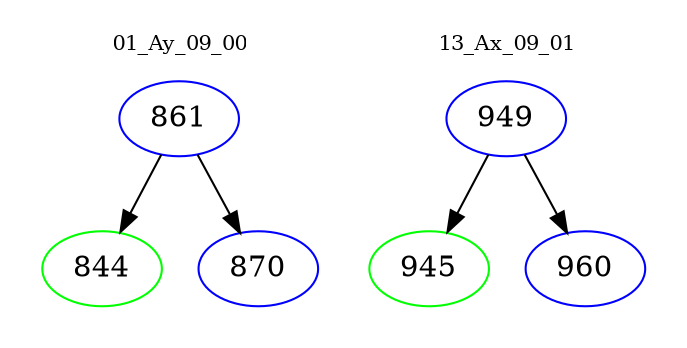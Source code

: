 digraph{
subgraph cluster_0 {
color = white
label = "01_Ay_09_00";
fontsize=10;
T0_861 [label="861", color="blue"]
T0_861 -> T0_844 [color="black"]
T0_844 [label="844", color="green"]
T0_861 -> T0_870 [color="black"]
T0_870 [label="870", color="blue"]
}
subgraph cluster_1 {
color = white
label = "13_Ax_09_01";
fontsize=10;
T1_949 [label="949", color="blue"]
T1_949 -> T1_945 [color="black"]
T1_945 [label="945", color="green"]
T1_949 -> T1_960 [color="black"]
T1_960 [label="960", color="blue"]
}
}
